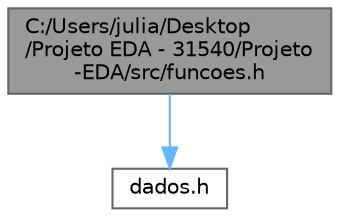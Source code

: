 digraph "C:/Users/julia/Desktop/Projeto EDA - 31540/Projeto-EDA/src/funcoes.h"
{
 // LATEX_PDF_SIZE
  bgcolor="transparent";
  edge [fontname=Helvetica,fontsize=10,labelfontname=Helvetica,labelfontsize=10];
  node [fontname=Helvetica,fontsize=10,shape=box,height=0.2,width=0.4];
  Node1 [id="Node000001",label="C:/Users/julia/Desktop\l/Projeto EDA - 31540/Projeto\l-EDA/src/funcoes.h",height=0.2,width=0.4,color="gray40", fillcolor="grey60", style="filled", fontcolor="black",tooltip=" "];
  Node1 -> Node2 [id="edge1_Node000001_Node000002",color="steelblue1",style="solid",tooltip=" "];
  Node2 [id="Node000002",label="dados.h",height=0.2,width=0.4,color="grey40", fillcolor="white", style="filled",URL="$dados_8h.html",tooltip=" "];
}
